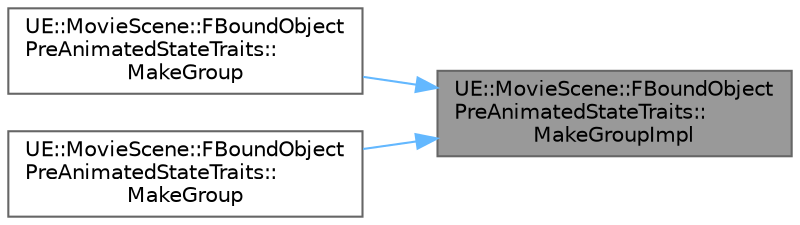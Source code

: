 digraph "UE::MovieScene::FBoundObjectPreAnimatedStateTraits::MakeGroupImpl"
{
 // INTERACTIVE_SVG=YES
 // LATEX_PDF_SIZE
  bgcolor="transparent";
  edge [fontname=Helvetica,fontsize=10,labelfontname=Helvetica,labelfontsize=10];
  node [fontname=Helvetica,fontsize=10,shape=box,height=0.2,width=0.4];
  rankdir="RL";
  Node1 [id="Node000001",label="UE::MovieScene::FBoundObject\lPreAnimatedStateTraits::\lMakeGroupImpl",height=0.2,width=0.4,color="gray40", fillcolor="grey60", style="filled", fontcolor="black",tooltip=" "];
  Node1 -> Node2 [id="edge1_Node000001_Node000002",dir="back",color="steelblue1",style="solid",tooltip=" "];
  Node2 [id="Node000002",label="UE::MovieScene::FBoundObject\lPreAnimatedStateTraits::\lMakeGroup",height=0.2,width=0.4,color="grey40", fillcolor="white", style="filled",URL="$d3/ddf/structUE_1_1MovieScene_1_1FBoundObjectPreAnimatedStateTraits.html#a91c131f4b448cf0fdac2c670caadf9ab",tooltip=" "];
  Node1 -> Node3 [id="edge2_Node000001_Node000003",dir="back",color="steelblue1",style="solid",tooltip=" "];
  Node3 [id="Node000003",label="UE::MovieScene::FBoundObject\lPreAnimatedStateTraits::\lMakeGroup",height=0.2,width=0.4,color="grey40", fillcolor="white", style="filled",URL="$d3/ddf/structUE_1_1MovieScene_1_1FBoundObjectPreAnimatedStateTraits.html#a3e288712e3607b6d4e93c1ffe6fa7f4c",tooltip=" "];
}
